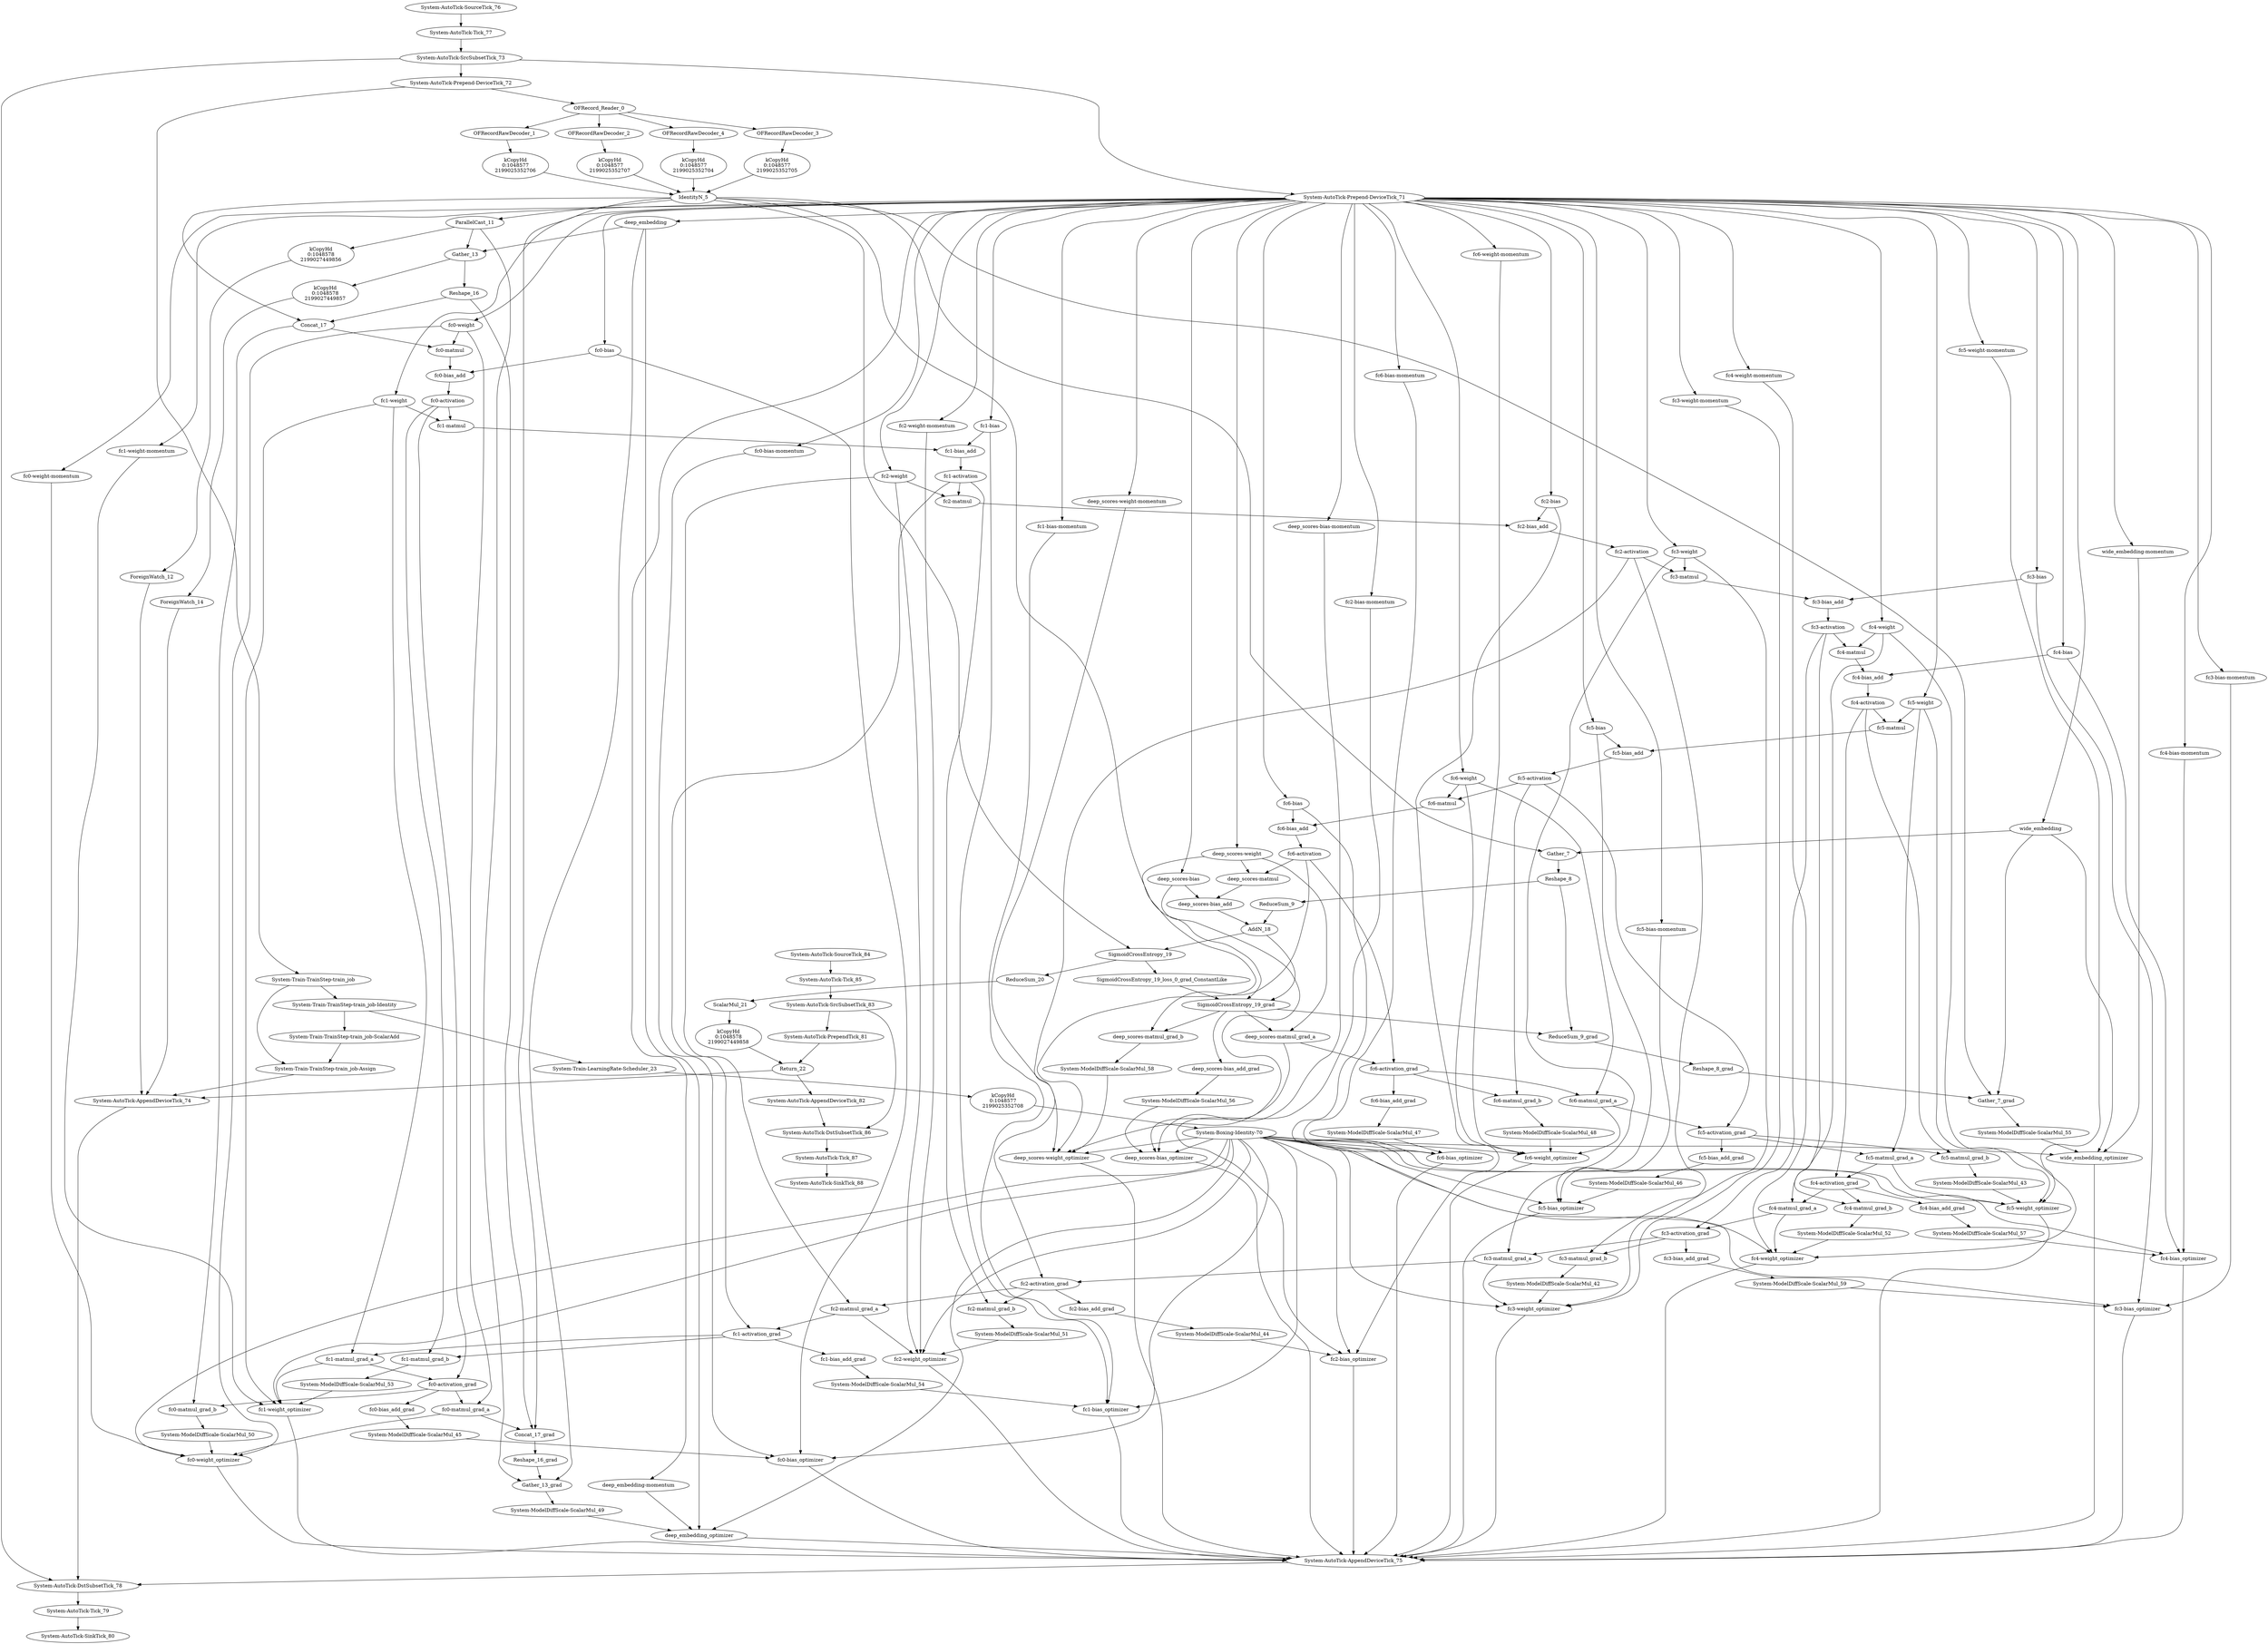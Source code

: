 digraph {
"4569" [label="OFRecord_Reader_0"]
"4570" [label="OFRecordRawDecoder_1"]
"4571" [label="OFRecordRawDecoder_2"]
"4572" [label="OFRecordRawDecoder_3"]
"4573" [label="OFRecordRawDecoder_4"]
"4574" [label="IdentityN_5"]
"4575" [label="wide_embedding"]
"4576" [label="Gather_7"]
"4577" [label="Reshape_8"]
"4578" [label="ReduceSum_9"]
"4579" [label="ParallelCast_11"]
"4580" [label="deep_embedding"]
"4581" [label="ForeignWatch_12"]
"4582" [label="Gather_13"]
"4583" [label="ForeignWatch_14"]
"4584" [label="Reshape_16"]
"4585" [label="Concat_17"]
"4586" [label="fc0-weight"]
"4587" [label="fc0-matmul"]
"4588" [label="fc0-bias"]
"4589" [label="fc0-bias_add"]
"4590" [label="fc0-activation"]
"4591" [label="fc1-weight"]
"4592" [label="fc1-matmul"]
"4593" [label="fc1-bias"]
"4594" [label="fc1-bias_add"]
"4595" [label="fc1-activation"]
"4596" [label="fc2-weight"]
"4597" [label="fc2-matmul"]
"4598" [label="fc2-bias"]
"4599" [label="fc2-bias_add"]
"4600" [label="fc2-activation"]
"4601" [label="fc3-weight"]
"4602" [label="fc3-matmul"]
"4603" [label="fc3-bias"]
"4604" [label="fc3-bias_add"]
"4605" [label="fc3-activation"]
"4606" [label="fc4-weight"]
"4607" [label="fc4-matmul"]
"4608" [label="fc4-bias"]
"4609" [label="fc4-bias_add"]
"4610" [label="fc4-activation"]
"4611" [label="fc5-weight"]
"4612" [label="fc5-matmul"]
"4613" [label="fc5-bias"]
"4614" [label="fc5-bias_add"]
"4615" [label="fc5-activation"]
"4616" [label="fc6-weight"]
"4617" [label="fc6-matmul"]
"4618" [label="fc6-bias"]
"4619" [label="fc6-bias_add"]
"4620" [label="fc6-activation"]
"4621" [label="deep_scores-weight"]
"4622" [label="deep_scores-matmul"]
"4623" [label="deep_scores-bias"]
"4624" [label="deep_scores-bias_add"]
"4625" [label="AddN_18"]
"4626" [label="SigmoidCrossEntropy_19"]
"4627" [label="ReduceSum_20"]
"4628" [label="ScalarMul_21"]
"4629" [label="Return_22"]
"4630" [label="System-Train-TrainStep-train_job"]
"4631" [label="System-Train-TrainStep-train_job-Identity"]
"4632" [label="System-Train-TrainStep-train_job-ScalarAdd"]
"4633" [label="System-Train-TrainStep-train_job-Assign"]
"4634" [label="System-Train-LearningRate-Scheduler_23"]
"4635" [label="SigmoidCrossEntropy_19_loss_0_grad_ConstantLike"]
"4636" [label="SigmoidCrossEntropy_19_grad"]
"4637" [label="deep_scores-bias_add_grad"]
"4638" [label="ReduceSum_9_grad"]
"4639" [label="deep_scores-matmul_grad_a"]
"4640" [label="deep_scores-matmul_grad_b"]
"4641" [label="Reshape_8_grad"]
"4642" [label="fc6-activation_grad"]
"4643" [label="Gather_7_grad"]
"4644" [label="fc6-bias_add_grad"]
"4645" [label="fc6-matmul_grad_a"]
"4646" [label="fc6-matmul_grad_b"]
"4647" [label="fc5-activation_grad"]
"4648" [label="fc5-bias_add_grad"]
"4649" [label="fc5-matmul_grad_a"]
"4650" [label="fc5-matmul_grad_b"]
"4651" [label="fc4-activation_grad"]
"4652" [label="fc4-bias_add_grad"]
"4653" [label="fc4-matmul_grad_a"]
"4654" [label="fc4-matmul_grad_b"]
"4655" [label="fc3-activation_grad"]
"4656" [label="fc3-bias_add_grad"]
"4657" [label="fc3-matmul_grad_a"]
"4658" [label="fc3-matmul_grad_b"]
"4659" [label="fc2-activation_grad"]
"4660" [label="fc2-bias_add_grad"]
"4661" [label="fc2-matmul_grad_a"]
"4662" [label="fc2-matmul_grad_b"]
"4663" [label="fc1-activation_grad"]
"4664" [label="fc1-bias_add_grad"]
"4665" [label="fc1-matmul_grad_a"]
"4666" [label="fc1-matmul_grad_b"]
"4667" [label="fc0-activation_grad"]
"4668" [label="fc0-bias_add_grad"]
"4669" [label="fc0-matmul_grad_a"]
"4670" [label="fc0-matmul_grad_b"]
"4671" [label="Concat_17_grad"]
"4672" [label="Reshape_16_grad"]
"4673" [label="Gather_13_grad"]
"4674" [label="System-ModelDiffScale-ScalarMul_42"]
"4675" [label="System-ModelDiffScale-ScalarMul_43"]
"4676" [label="System-ModelDiffScale-ScalarMul_44"]
"4677" [label="System-ModelDiffScale-ScalarMul_45"]
"4678" [label="System-ModelDiffScale-ScalarMul_46"]
"4679" [label="System-ModelDiffScale-ScalarMul_47"]
"4680" [label="System-ModelDiffScale-ScalarMul_48"]
"4681" [label="System-ModelDiffScale-ScalarMul_49"]
"4682" [label="System-ModelDiffScale-ScalarMul_50"]
"4683" [label="System-ModelDiffScale-ScalarMul_51"]
"4684" [label="System-ModelDiffScale-ScalarMul_52"]
"4685" [label="System-ModelDiffScale-ScalarMul_53"]
"4686" [label="System-ModelDiffScale-ScalarMul_54"]
"4687" [label="System-ModelDiffScale-ScalarMul_55"]
"4688" [label="System-ModelDiffScale-ScalarMul_56"]
"4689" [label="System-ModelDiffScale-ScalarMul_57"]
"4690" [label="System-ModelDiffScale-ScalarMul_58"]
"4691" [label="System-ModelDiffScale-ScalarMul_59"]
"4692" [label="wide_embedding-momentum"]
"4693" [label="wide_embedding_optimizer"]
"4694" [label="deep_embedding-momentum"]
"4695" [label="deep_embedding_optimizer"]
"4696" [label="fc0-weight-momentum"]
"4697" [label="fc0-weight_optimizer"]
"4698" [label="fc0-bias-momentum"]
"4699" [label="fc0-bias_optimizer"]
"4700" [label="fc1-weight-momentum"]
"4701" [label="fc1-weight_optimizer"]
"4702" [label="fc1-bias-momentum"]
"4703" [label="fc1-bias_optimizer"]
"4704" [label="fc2-weight-momentum"]
"4705" [label="fc2-weight_optimizer"]
"4706" [label="fc2-bias-momentum"]
"4707" [label="fc2-bias_optimizer"]
"4708" [label="fc3-weight-momentum"]
"4709" [label="fc3-weight_optimizer"]
"4710" [label="fc3-bias-momentum"]
"4711" [label="fc3-bias_optimizer"]
"4712" [label="fc4-weight-momentum"]
"4713" [label="fc4-weight_optimizer"]
"4714" [label="fc4-bias-momentum"]
"4715" [label="fc4-bias_optimizer"]
"4716" [label="fc5-weight-momentum"]
"4717" [label="fc5-weight_optimizer"]
"4718" [label="fc5-bias-momentum"]
"4719" [label="fc5-bias_optimizer"]
"4720" [label="fc6-weight-momentum"]
"4721" [label="fc6-weight_optimizer"]
"4722" [label="fc6-bias-momentum"]
"4723" [label="fc6-bias_optimizer"]
"4724" [label="deep_scores-weight-momentum"]
"4725" [label="deep_scores-weight_optimizer"]
"4726" [label="deep_scores-bias-momentum"]
"4727" [label="deep_scores-bias_optimizer"]
"4728" [label="System-Boxing-Identity-70"]
"4729" [label="System-AutoTick-Prepend-DeviceTick_71"]
"4730" [label="System-AutoTick-Prepend-DeviceTick_72"]
"4731" [label="System-AutoTick-SrcSubsetTick_73"]
"4732" [label="System-AutoTick-AppendDeviceTick_74"]
"4733" [label="System-AutoTick-AppendDeviceTick_75"]
"4734" [label="System-AutoTick-SourceTick_76"]
"4735" [label="System-AutoTick-Tick_77"]
"4736" [label="System-AutoTick-DstSubsetTick_78"]
"4737" [label="System-AutoTick-Tick_79"]
"4738" [label="System-AutoTick-SinkTick_80"]
"4739" [label="System-AutoTick-PrependTick_81"]
"4740" [label="System-AutoTick-AppendDeviceTick_82"]
"4741" [label="System-AutoTick-SrcSubsetTick_83"]
"4742" [label="System-AutoTick-SourceTick_84"]
"4743" [label="System-AutoTick-Tick_85"]
"4744" [label="System-AutoTick-DstSubsetTick_86"]
"4745" [label="System-AutoTick-Tick_87"]
"4746" [label="System-AutoTick-SinkTick_88"]
"4759" [label="kCopyHd\n0:1048577\n2199025352704"]
"4762" [label="kCopyHd\n0:1048577\n2199025352705"]
"4765" [label="kCopyHd\n0:1048577\n2199025352706"]
"4768" [label="kCopyHd\n0:1048577\n2199025352707"]
"4785" [label="kCopyHd\n0:1048578\n2199027449856"]
"4792" [label="kCopyHd\n0:1048578\n2199027449857"]
"4923" [label="kCopyHd\n0:1048578\n2199027449858"]
"5296" [label="kCopyHd\n0:1048577\n2199025352708"]
"4730" -> "4569"[label=""];
"4569" -> "4570"[label=""];
"4569" -> "4571"[label=""];
"4569" -> "4572"[label=""];
"4569" -> "4573"[label=""];
"4573" -> "4759"[label=""];
"4759" -> "4574"[label=""];
"4572" -> "4762"[label=""];
"4762" -> "4574"[label=""];
"4570" -> "4765"[label=""];
"4765" -> "4574"[label=""];
"4571" -> "4768"[label=""];
"4768" -> "4574"[label=""];
"4729" -> "4575"[label=""];
"4574" -> "4576"[label=""];
"4575" -> "4576"[label=""];
"4576" -> "4577"[label=""];
"4577" -> "4578"[label=""];
"4574" -> "4579"[label=""];
"4729" -> "4580"[label=""];
"4579" -> "4785"[label=""];
"4785" -> "4581"[label=""];
"4580" -> "4582"[label=""];
"4579" -> "4582"[label=""];
"4582" -> "4792"[label=""];
"4792" -> "4583"[label=""];
"4582" -> "4584"[label=""];
"4574" -> "4585"[label=""];
"4584" -> "4585"[label=""];
"4729" -> "4586"[label=""];
"4586" -> "4587"[label=""];
"4585" -> "4587"[label=""];
"4729" -> "4588"[label=""];
"4588" -> "4589"[label=""];
"4587" -> "4589"[label=""];
"4589" -> "4590"[label=""];
"4729" -> "4591"[label=""];
"4591" -> "4592"[label=""];
"4590" -> "4592"[label=""];
"4729" -> "4593"[label=""];
"4593" -> "4594"[label=""];
"4592" -> "4594"[label=""];
"4594" -> "4595"[label=""];
"4729" -> "4596"[label=""];
"4596" -> "4597"[label=""];
"4595" -> "4597"[label=""];
"4729" -> "4598"[label=""];
"4598" -> "4599"[label=""];
"4597" -> "4599"[label=""];
"4599" -> "4600"[label=""];
"4729" -> "4601"[label=""];
"4601" -> "4602"[label=""];
"4600" -> "4602"[label=""];
"4729" -> "4603"[label=""];
"4603" -> "4604"[label=""];
"4602" -> "4604"[label=""];
"4604" -> "4605"[label=""];
"4729" -> "4606"[label=""];
"4606" -> "4607"[label=""];
"4605" -> "4607"[label=""];
"4729" -> "4608"[label=""];
"4608" -> "4609"[label=""];
"4607" -> "4609"[label=""];
"4609" -> "4610"[label=""];
"4729" -> "4611"[label=""];
"4611" -> "4612"[label=""];
"4610" -> "4612"[label=""];
"4729" -> "4613"[label=""];
"4613" -> "4614"[label=""];
"4612" -> "4614"[label=""];
"4614" -> "4615"[label=""];
"4729" -> "4616"[label=""];
"4615" -> "4617"[label=""];
"4616" -> "4617"[label=""];
"4729" -> "4618"[label=""];
"4618" -> "4619"[label=""];
"4617" -> "4619"[label=""];
"4619" -> "4620"[label=""];
"4729" -> "4621"[label=""];
"4621" -> "4622"[label=""];
"4620" -> "4622"[label=""];
"4729" -> "4623"[label=""];
"4623" -> "4624"[label=""];
"4622" -> "4624"[label=""];
"4624" -> "4625"[label=""];
"4578" -> "4625"[label=""];
"4625" -> "4626"[label=""];
"4574" -> "4626"[label=""];
"4626" -> "4627"[label=""];
"4627" -> "4628"[label=""];
"4628" -> "4923"[label=""];
"4923" -> "4629"[label=""];
"4730" -> "4630"[label=""];
"4630" -> "4631"[label=""];
"4631" -> "4632"[label=""];
"4630" -> "4633"[label=""];
"4632" -> "4633"[label=""];
"4631" -> "4634"[label=""];
"4626" -> "4635"[label=""];
"4625" -> "4636"[label=""];
"4635" -> "4636"[label=""];
"4574" -> "4636"[label=""];
"4636" -> "4637"[label=""];
"4577" -> "4638"[label=""];
"4636" -> "4638"[label=""];
"4621" -> "4639"[label=""];
"4636" -> "4639"[label=""];
"4620" -> "4640"[label=""];
"4636" -> "4640"[label=""];
"4638" -> "4641"[label=""];
"4620" -> "4642"[label=""];
"4639" -> "4642"[label=""];
"4574" -> "4643"[label=""];
"4575" -> "4643"[label=""];
"4641" -> "4643"[label=""];
"4642" -> "4644"[label=""];
"4616" -> "4645"[label=""];
"4642" -> "4645"[label=""];
"4615" -> "4646"[label=""];
"4642" -> "4646"[label=""];
"4615" -> "4647"[label=""];
"4645" -> "4647"[label=""];
"4647" -> "4648"[label=""];
"4611" -> "4649"[label=""];
"4647" -> "4649"[label=""];
"4610" -> "4650"[label=""];
"4647" -> "4650"[label=""];
"4610" -> "4651"[label=""];
"4649" -> "4651"[label=""];
"4651" -> "4652"[label=""];
"4606" -> "4653"[label=""];
"4651" -> "4653"[label=""];
"4605" -> "4654"[label=""];
"4651" -> "4654"[label=""];
"4605" -> "4655"[label=""];
"4653" -> "4655"[label=""];
"4655" -> "4656"[label=""];
"4655" -> "4657"[label=""];
"4601" -> "4657"[label=""];
"4600" -> "4658"[label=""];
"4655" -> "4658"[label=""];
"4600" -> "4659"[label=""];
"4657" -> "4659"[label=""];
"4659" -> "4660"[label=""];
"4596" -> "4661"[label=""];
"4659" -> "4661"[label=""];
"4595" -> "4662"[label=""];
"4659" -> "4662"[label=""];
"4661" -> "4663"[label=""];
"4595" -> "4663"[label=""];
"4663" -> "4664"[label=""];
"4591" -> "4665"[label=""];
"4663" -> "4665"[label=""];
"4590" -> "4666"[label=""];
"4663" -> "4666"[label=""];
"4665" -> "4667"[label=""];
"4590" -> "4667"[label=""];
"4667" -> "4668"[label=""];
"4586" -> "4669"[label=""];
"4667" -> "4669"[label=""];
"4585" -> "4670"[label=""];
"4667" -> "4670"[label=""];
"4669" -> "4671"[label=""];
"4584" -> "4671"[label=""];
"4574" -> "4671"[label=""];
"4671" -> "4672"[label=""];
"4579" -> "4673"[label=""];
"4580" -> "4673"[label=""];
"4672" -> "4673"[label=""];
"4658" -> "4674"[label=""];
"4650" -> "4675"[label=""];
"4660" -> "4676"[label=""];
"4668" -> "4677"[label=""];
"4648" -> "4678"[label=""];
"4644" -> "4679"[label=""];
"4646" -> "4680"[label=""];
"4673" -> "4681"[label=""];
"4670" -> "4682"[label=""];
"4662" -> "4683"[label=""];
"4654" -> "4684"[label=""];
"4666" -> "4685"[label=""];
"4664" -> "4686"[label=""];
"4643" -> "4687"[label=""];
"4637" -> "4688"[label=""];
"4652" -> "4689"[label=""];
"4640" -> "4690"[label=""];
"4656" -> "4691"[label=""];
"4729" -> "4692"[label=""];
"4728" -> "4693"[label=""];
"4692" -> "4693"[label=""];
"4575" -> "4693"[label=""];
"4687" -> "4693"[label=""];
"4729" -> "4694"[label=""];
"4580" -> "4695"[label=""];
"4681" -> "4695"[label=""];
"4728" -> "4695"[label=""];
"4694" -> "4695"[label=""];
"4729" -> "4696"[label=""];
"4682" -> "4697"[label=""];
"4586" -> "4697"[label=""];
"4696" -> "4697"[label=""];
"4728" -> "4697"[label=""];
"4729" -> "4698"[label=""];
"4698" -> "4699"[label=""];
"4728" -> "4699"[label=""];
"4588" -> "4699"[label=""];
"4677" -> "4699"[label=""];
"4729" -> "4700"[label=""];
"4591" -> "4701"[label=""];
"4685" -> "4701"[label=""];
"4728" -> "4701"[label=""];
"4700" -> "4701"[label=""];
"4729" -> "4702"[label=""];
"4593" -> "4703"[label=""];
"4686" -> "4703"[label=""];
"4728" -> "4703"[label=""];
"4702" -> "4703"[label=""];
"4729" -> "4704"[label=""];
"4596" -> "4705"[label=""];
"4728" -> "4705"[label=""];
"4683" -> "4705"[label=""];
"4704" -> "4705"[label=""];
"4729" -> "4706"[label=""];
"4598" -> "4707"[label=""];
"4728" -> "4707"[label=""];
"4676" -> "4707"[label=""];
"4706" -> "4707"[label=""];
"4729" -> "4708"[label=""];
"4601" -> "4709"[label=""];
"4728" -> "4709"[label=""];
"4674" -> "4709"[label=""];
"4708" -> "4709"[label=""];
"4729" -> "4710"[label=""];
"4603" -> "4711"[label=""];
"4728" -> "4711"[label=""];
"4691" -> "4711"[label=""];
"4710" -> "4711"[label=""];
"4729" -> "4712"[label=""];
"4606" -> "4713"[label=""];
"4728" -> "4713"[label=""];
"4684" -> "4713"[label=""];
"4712" -> "4713"[label=""];
"4729" -> "4714"[label=""];
"4728" -> "4715"[label=""];
"4689" -> "4715"[label=""];
"4608" -> "4715"[label=""];
"4714" -> "4715"[label=""];
"4729" -> "4716"[label=""];
"4728" -> "4717"[label=""];
"4675" -> "4717"[label=""];
"4611" -> "4717"[label=""];
"4716" -> "4717"[label=""];
"4729" -> "4718"[label=""];
"4613" -> "4719"[label=""];
"4678" -> "4719"[label=""];
"4728" -> "4719"[label=""];
"4718" -> "4719"[label=""];
"4729" -> "4720"[label=""];
"4680" -> "4721"[label=""];
"4728" -> "4721"[label=""];
"4720" -> "4721"[label=""];
"4616" -> "4721"[label=""];
"4729" -> "4722"[label=""];
"4618" -> "4723"[label=""];
"4728" -> "4723"[label=""];
"4679" -> "4723"[label=""];
"4722" -> "4723"[label=""];
"4729" -> "4724"[label=""];
"4621" -> "4725"[label=""];
"4690" -> "4725"[label=""];
"4728" -> "4725"[label=""];
"4724" -> "4725"[label=""];
"4729" -> "4726"[label=""];
"4726" -> "4727"[label=""];
"4728" -> "4727"[label=""];
"4623" -> "4727"[label=""];
"4688" -> "4727"[label=""];
"4634" -> "5296"[label=""];
"5296" -> "4728"[label=""];
"4731" -> "4729"[label=""];
"4731" -> "4730"[label=""];
"4735" -> "4731"[label=""];
"4734" -> "4735"[label=""];
"4732" -> "4736"[label=""];
"4731" -> "4736"[label=""];
"4733" -> "4736"[label=""];
"4736" -> "4737"[label=""];
"4737" -> "4738"[label=""];
"4741" -> "4739"[label=""];
"4743" -> "4741"[label=""];
"4742" -> "4743"[label=""];
"4740" -> "4744"[label=""];
"4741" -> "4744"[label=""];
"4744" -> "4745"[label=""];
"4745" -> "4746"[label=""];
"4739" -> "4629"[label=""];
"4669" -> "4697"[label=""];
"4665" -> "4701"[label=""];
"4661" -> "4705"[label=""];
"4657" -> "4709"[label=""];
"4653" -> "4713"[label=""];
"4649" -> "4717"[label=""];
"4645" -> "4721"[label=""];
"4639" -> "4725"[label=""];
"4633" -> "4732"[label=""];
"4629" -> "4732"[label=""];
"4583" -> "4732"[label=""];
"4581" -> "4732"[label=""];
"4725" -> "4733"[label=""];
"4723" -> "4733"[label=""];
"4721" -> "4733"[label=""];
"4727" -> "4733"[label=""];
"4719" -> "4733"[label=""];
"4693" -> "4733"[label=""];
"4707" -> "4733"[label=""];
"4695" -> "4733"[label=""];
"4713" -> "4733"[label=""];
"4697" -> "4733"[label=""];
"4709" -> "4733"[label=""];
"4703" -> "4733"[label=""];
"4699" -> "4733"[label=""];
"4705" -> "4733"[label=""];
"4711" -> "4733"[label=""];
"4717" -> "4733"[label=""];
"4701" -> "4733"[label=""];
"4715" -> "4733"[label=""];
"4629" -> "4740"[label=""];
}

